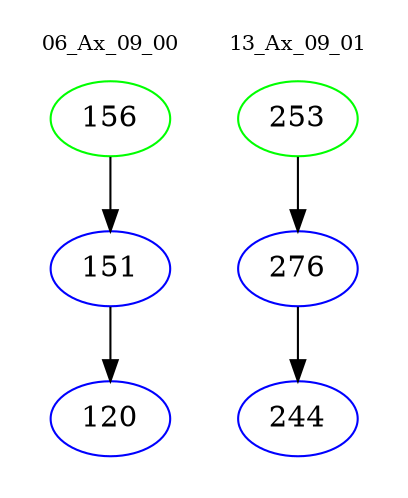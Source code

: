 digraph{
subgraph cluster_0 {
color = white
label = "06_Ax_09_00";
fontsize=10;
T0_156 [label="156", color="green"]
T0_156 -> T0_151 [color="black"]
T0_151 [label="151", color="blue"]
T0_151 -> T0_120 [color="black"]
T0_120 [label="120", color="blue"]
}
subgraph cluster_1 {
color = white
label = "13_Ax_09_01";
fontsize=10;
T1_253 [label="253", color="green"]
T1_253 -> T1_276 [color="black"]
T1_276 [label="276", color="blue"]
T1_276 -> T1_244 [color="black"]
T1_244 [label="244", color="blue"]
}
}
